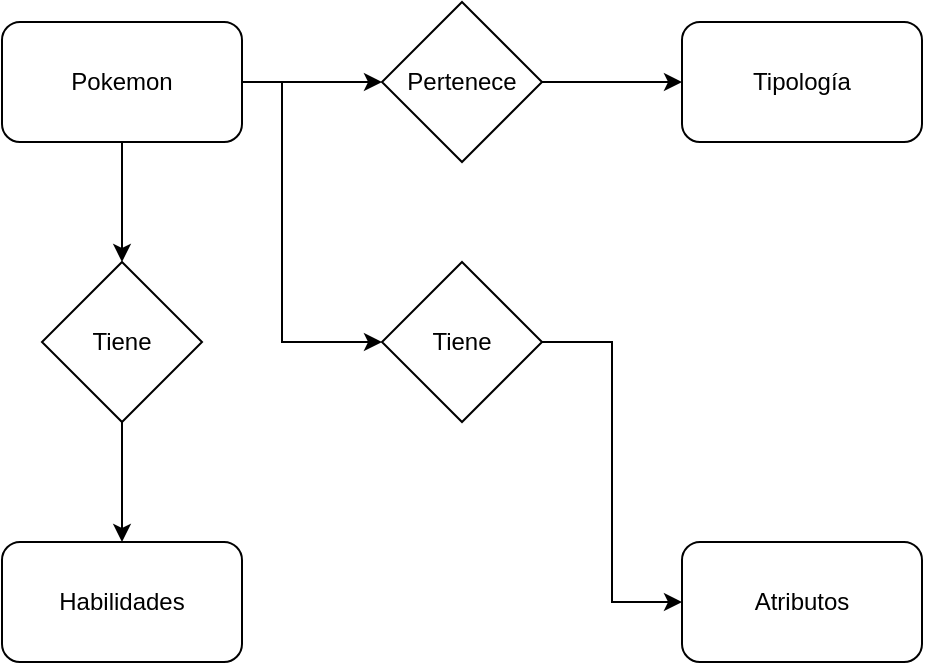 <mxfile>
    <diagram id="DMau2HVOSycV5NtriSIh" name="Página-1">
        <mxGraphModel dx="730" dy="790" grid="1" gridSize="10" guides="1" tooltips="1" connect="1" arrows="1" fold="1" page="1" pageScale="1" pageWidth="827" pageHeight="1169" math="0" shadow="0">
            <root>
                <mxCell id="0"/>
                <mxCell id="1" parent="0"/>
                <mxCell id="9" value="" style="edgeStyle=orthogonalEdgeStyle;rounded=0;orthogonalLoop=1;jettySize=auto;html=1;" edge="1" parent="1" source="2" target="3">
                    <mxGeometry relative="1" as="geometry"/>
                </mxCell>
                <mxCell id="11" value="" style="edgeStyle=orthogonalEdgeStyle;rounded=0;orthogonalLoop=1;jettySize=auto;html=1;" edge="1" parent="1" source="2" target="5">
                    <mxGeometry relative="1" as="geometry"/>
                </mxCell>
                <mxCell id="13" style="edgeStyle=orthogonalEdgeStyle;rounded=0;orthogonalLoop=1;jettySize=auto;html=1;entryX=0;entryY=0.5;entryDx=0;entryDy=0;" edge="1" parent="1" source="2" target="7">
                    <mxGeometry relative="1" as="geometry">
                        <Array as="points">
                            <mxPoint x="180" y="70"/>
                            <mxPoint x="180" y="200"/>
                        </Array>
                    </mxGeometry>
                </mxCell>
                <mxCell id="2" value="Pokemon" style="rounded=1;whiteSpace=wrap;html=1;" vertex="1" parent="1">
                    <mxGeometry x="40" y="40" width="120" height="60" as="geometry"/>
                </mxCell>
                <mxCell id="10" value="" style="edgeStyle=orthogonalEdgeStyle;rounded=0;orthogonalLoop=1;jettySize=auto;html=1;" edge="1" parent="1" source="3" target="4">
                    <mxGeometry relative="1" as="geometry"/>
                </mxCell>
                <mxCell id="3" value="Pertenece" style="rhombus;whiteSpace=wrap;html=1;" vertex="1" parent="1">
                    <mxGeometry x="230" y="30" width="80" height="80" as="geometry"/>
                </mxCell>
                <mxCell id="4" value="Tipología" style="rounded=1;whiteSpace=wrap;html=1;" vertex="1" parent="1">
                    <mxGeometry x="380" y="40" width="120" height="60" as="geometry"/>
                </mxCell>
                <mxCell id="12" value="" style="edgeStyle=orthogonalEdgeStyle;rounded=0;orthogonalLoop=1;jettySize=auto;html=1;" edge="1" parent="1" source="5" target="6">
                    <mxGeometry relative="1" as="geometry"/>
                </mxCell>
                <mxCell id="5" value="Tiene" style="rhombus;whiteSpace=wrap;html=1;" vertex="1" parent="1">
                    <mxGeometry x="60" y="160" width="80" height="80" as="geometry"/>
                </mxCell>
                <mxCell id="6" value="Habilidades" style="rounded=1;whiteSpace=wrap;html=1;" vertex="1" parent="1">
                    <mxGeometry x="40" y="300" width="120" height="60" as="geometry"/>
                </mxCell>
                <mxCell id="15" value="" style="edgeStyle=orthogonalEdgeStyle;rounded=0;orthogonalLoop=1;jettySize=auto;html=1;entryX=0;entryY=0.5;entryDx=0;entryDy=0;" edge="1" parent="1" source="7" target="8">
                    <mxGeometry relative="1" as="geometry">
                        <mxPoint x="390" y="200" as="targetPoint"/>
                    </mxGeometry>
                </mxCell>
                <mxCell id="7" value="Tiene" style="rhombus;whiteSpace=wrap;html=1;" vertex="1" parent="1">
                    <mxGeometry x="230" y="160" width="80" height="80" as="geometry"/>
                </mxCell>
                <mxCell id="8" value="Atributos" style="rounded=1;whiteSpace=wrap;html=1;" vertex="1" parent="1">
                    <mxGeometry x="380" y="300" width="120" height="60" as="geometry"/>
                </mxCell>
            </root>
        </mxGraphModel>
    </diagram>
</mxfile>